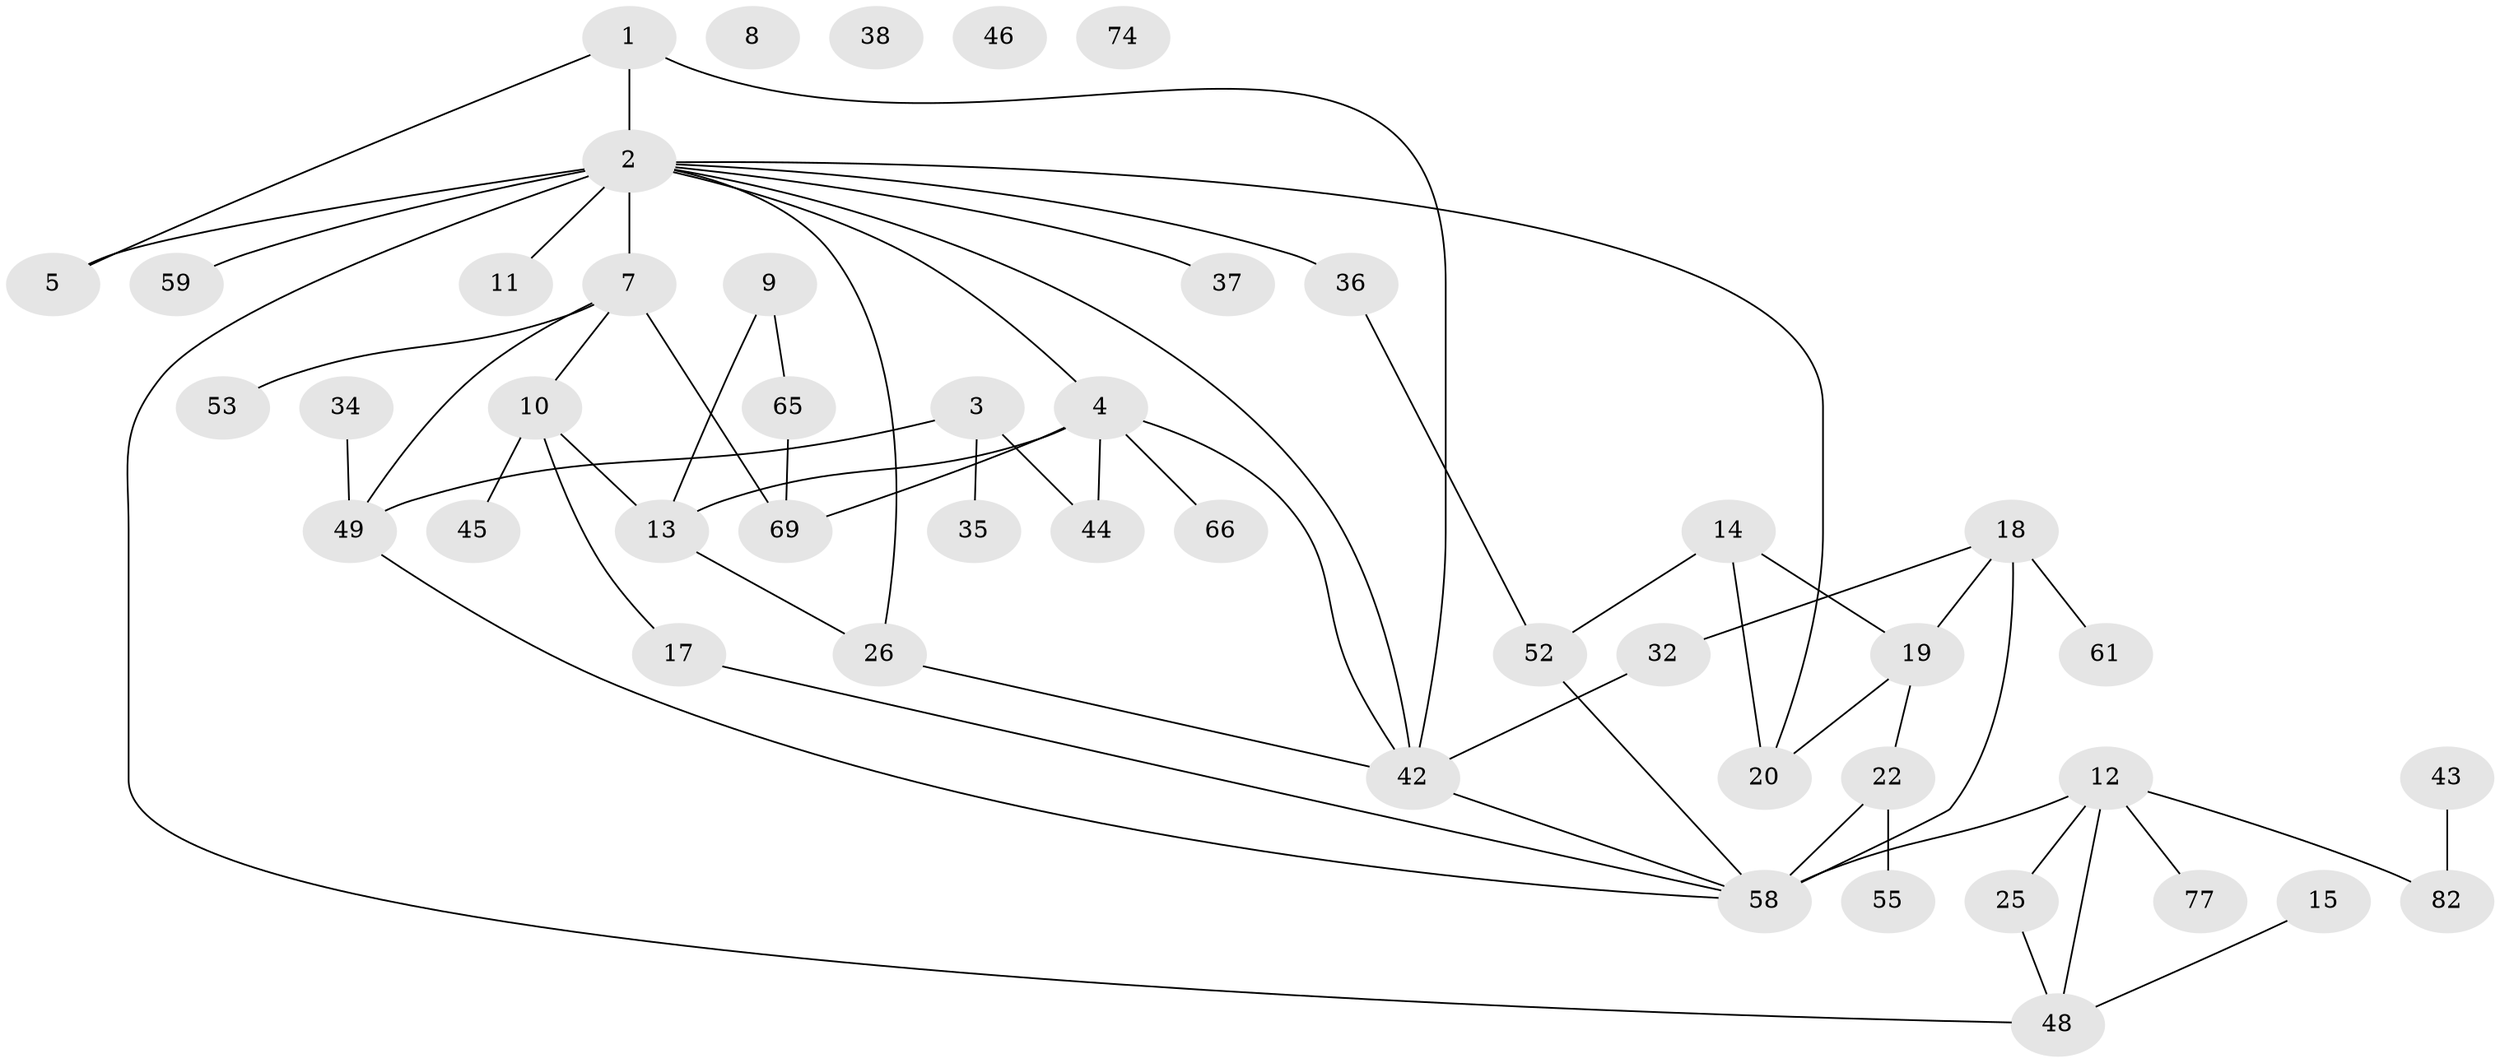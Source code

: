 // original degree distribution, {2: 0.31521739130434784, 3: 0.17391304347826086, 1: 0.25, 5: 0.021739130434782608, 0: 0.043478260869565216, 4: 0.14130434782608695, 6: 0.03260869565217391, 8: 0.010869565217391304, 7: 0.010869565217391304}
// Generated by graph-tools (version 1.1) at 2025/12/03/09/25 04:12:53]
// undirected, 46 vertices, 60 edges
graph export_dot {
graph [start="1"]
  node [color=gray90,style=filled];
  1 [super="+56+6"];
  2 [super="+76+72+28"];
  3 [super="+60"];
  4 [super="+83"];
  5;
  7 [super="+29+16+41+70"];
  8;
  9;
  10 [super="+80+84"];
  11 [super="+67"];
  12 [super="+21"];
  13 [super="+64"];
  14 [super="+68"];
  15;
  17;
  18 [super="+47"];
  19 [super="+30"];
  20 [super="+27+33"];
  22 [super="+23"];
  25;
  26 [super="+40"];
  32 [super="+92"];
  34 [super="+51"];
  35;
  36;
  37;
  38;
  42 [super="+73+71"];
  43;
  44;
  45;
  46;
  48 [super="+50+87"];
  49;
  52 [super="+57"];
  53;
  55;
  58 [super="+81"];
  59;
  61;
  65;
  66;
  69 [super="+78"];
  74;
  77;
  82;
  1 -- 42;
  1 -- 5;
  1 -- 2;
  2 -- 59;
  2 -- 36;
  2 -- 4;
  2 -- 5;
  2 -- 37;
  2 -- 7 [weight=3];
  2 -- 42;
  2 -- 11;
  2 -- 20;
  2 -- 26;
  2 -- 48;
  3 -- 35;
  3 -- 44;
  3 -- 49;
  4 -- 44;
  4 -- 66;
  4 -- 69;
  4 -- 42;
  4 -- 13;
  7 -- 53;
  7 -- 10;
  7 -- 49;
  7 -- 69;
  9 -- 65;
  9 -- 13;
  10 -- 17;
  10 -- 45;
  10 -- 13;
  12 -- 48;
  12 -- 82;
  12 -- 25;
  12 -- 58 [weight=2];
  12 -- 77;
  13 -- 26;
  14 -- 19;
  14 -- 20;
  14 -- 52;
  15 -- 48;
  17 -- 58;
  18 -- 32;
  18 -- 61;
  18 -- 19;
  18 -- 58 [weight=2];
  19 -- 20;
  19 -- 22;
  22 -- 55;
  22 -- 58 [weight=2];
  25 -- 48;
  26 -- 42;
  32 -- 42;
  34 -- 49;
  36 -- 52;
  42 -- 58;
  43 -- 82;
  49 -- 58;
  52 -- 58;
  65 -- 69;
}
